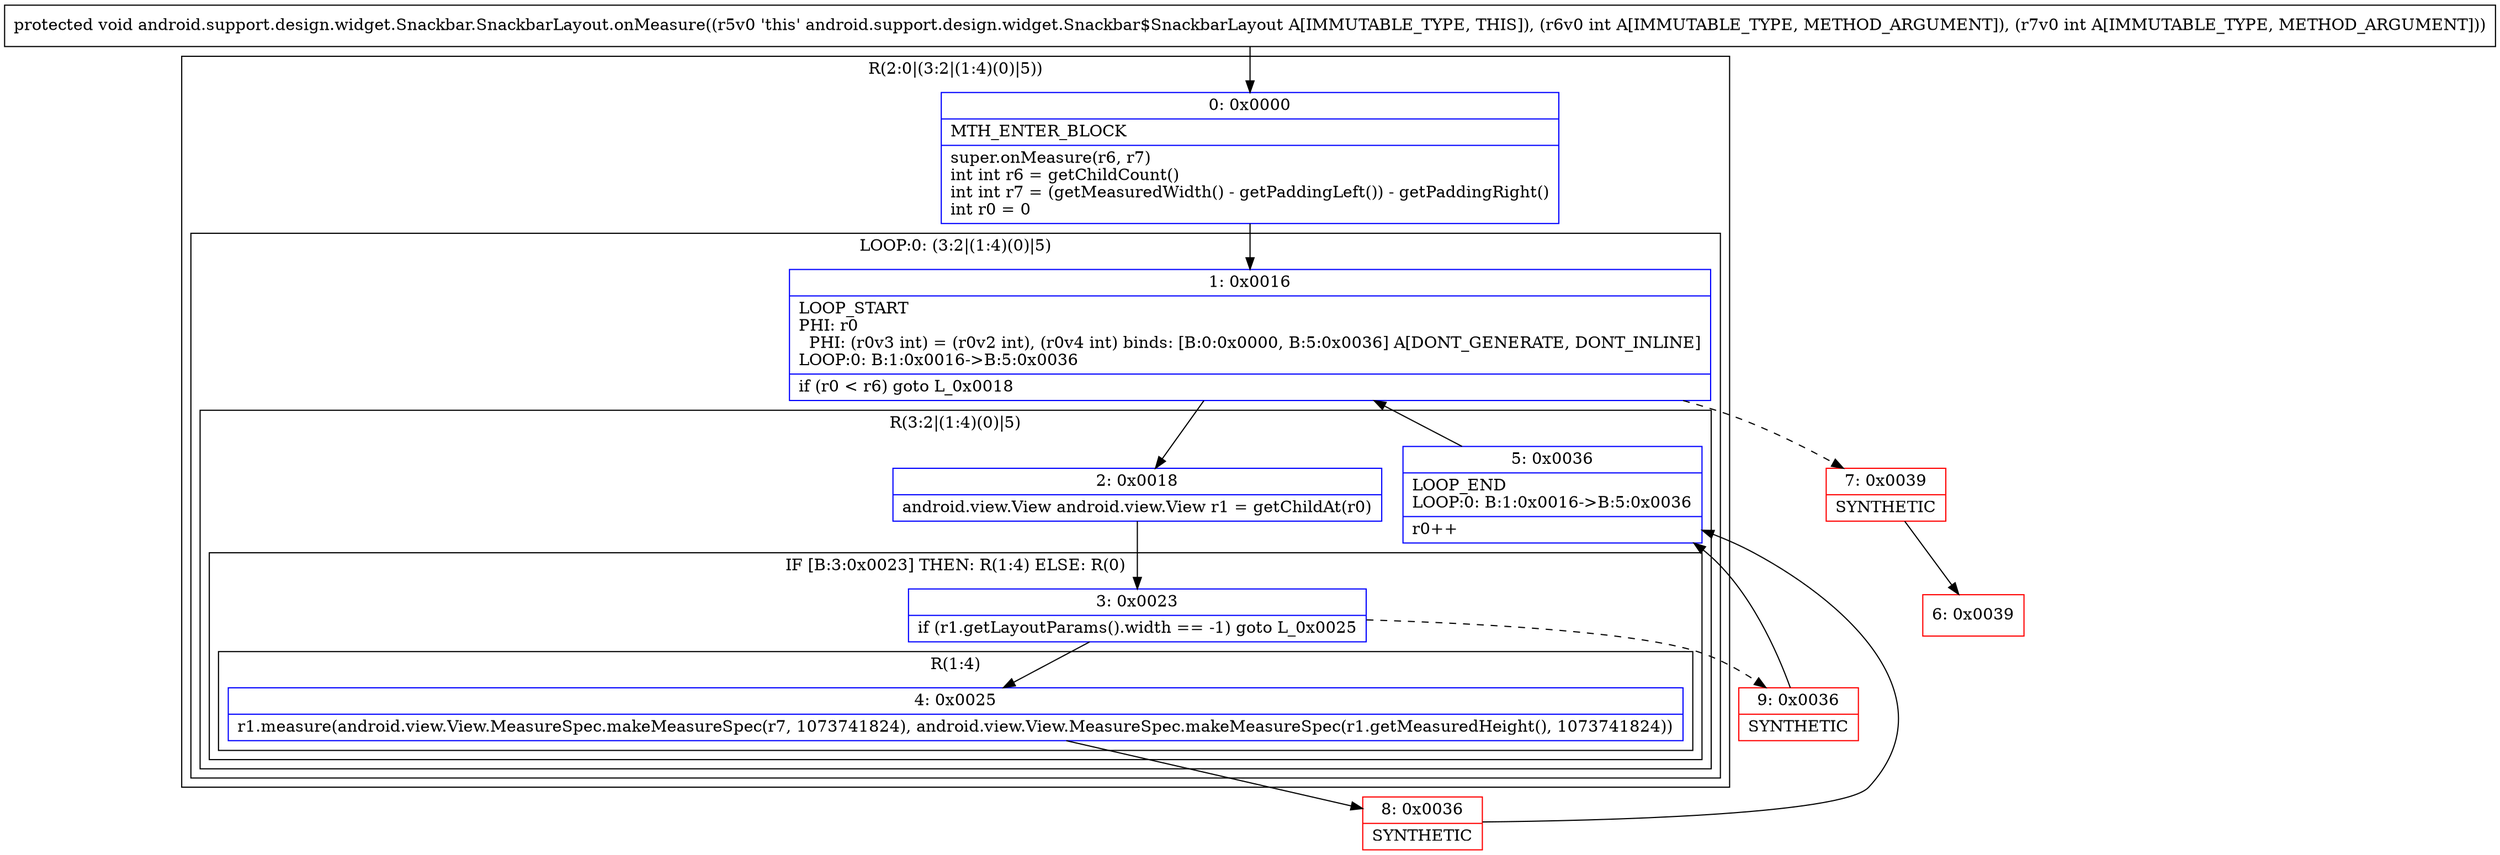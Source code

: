 digraph "CFG forandroid.support.design.widget.Snackbar.SnackbarLayout.onMeasure(II)V" {
subgraph cluster_Region_1463466673 {
label = "R(2:0|(3:2|(1:4)(0)|5))";
node [shape=record,color=blue];
Node_0 [shape=record,label="{0\:\ 0x0000|MTH_ENTER_BLOCK\l|super.onMeasure(r6, r7)\lint int r6 = getChildCount()\lint int r7 = (getMeasuredWidth() \- getPaddingLeft()) \- getPaddingRight()\lint r0 = 0\l}"];
subgraph cluster_LoopRegion_183385582 {
label = "LOOP:0: (3:2|(1:4)(0)|5)";
node [shape=record,color=blue];
Node_1 [shape=record,label="{1\:\ 0x0016|LOOP_START\lPHI: r0 \l  PHI: (r0v3 int) = (r0v2 int), (r0v4 int) binds: [B:0:0x0000, B:5:0x0036] A[DONT_GENERATE, DONT_INLINE]\lLOOP:0: B:1:0x0016\-\>B:5:0x0036\l|if (r0 \< r6) goto L_0x0018\l}"];
subgraph cluster_Region_597153006 {
label = "R(3:2|(1:4)(0)|5)";
node [shape=record,color=blue];
Node_2 [shape=record,label="{2\:\ 0x0018|android.view.View android.view.View r1 = getChildAt(r0)\l}"];
subgraph cluster_IfRegion_561650975 {
label = "IF [B:3:0x0023] THEN: R(1:4) ELSE: R(0)";
node [shape=record,color=blue];
Node_3 [shape=record,label="{3\:\ 0x0023|if (r1.getLayoutParams().width == \-1) goto L_0x0025\l}"];
subgraph cluster_Region_338119447 {
label = "R(1:4)";
node [shape=record,color=blue];
Node_4 [shape=record,label="{4\:\ 0x0025|r1.measure(android.view.View.MeasureSpec.makeMeasureSpec(r7, 1073741824), android.view.View.MeasureSpec.makeMeasureSpec(r1.getMeasuredHeight(), 1073741824))\l}"];
}
subgraph cluster_Region_1641800933 {
label = "R(0)";
node [shape=record,color=blue];
}
}
Node_5 [shape=record,label="{5\:\ 0x0036|LOOP_END\lLOOP:0: B:1:0x0016\-\>B:5:0x0036\l|r0++\l}"];
}
}
}
Node_6 [shape=record,color=red,label="{6\:\ 0x0039}"];
Node_7 [shape=record,color=red,label="{7\:\ 0x0039|SYNTHETIC\l}"];
Node_8 [shape=record,color=red,label="{8\:\ 0x0036|SYNTHETIC\l}"];
Node_9 [shape=record,color=red,label="{9\:\ 0x0036|SYNTHETIC\l}"];
MethodNode[shape=record,label="{protected void android.support.design.widget.Snackbar.SnackbarLayout.onMeasure((r5v0 'this' android.support.design.widget.Snackbar$SnackbarLayout A[IMMUTABLE_TYPE, THIS]), (r6v0 int A[IMMUTABLE_TYPE, METHOD_ARGUMENT]), (r7v0 int A[IMMUTABLE_TYPE, METHOD_ARGUMENT])) }"];
MethodNode -> Node_0;
Node_0 -> Node_1;
Node_1 -> Node_2;
Node_1 -> Node_7[style=dashed];
Node_2 -> Node_3;
Node_3 -> Node_4;
Node_3 -> Node_9[style=dashed];
Node_4 -> Node_8;
Node_5 -> Node_1;
Node_7 -> Node_6;
Node_8 -> Node_5;
Node_9 -> Node_5;
}

